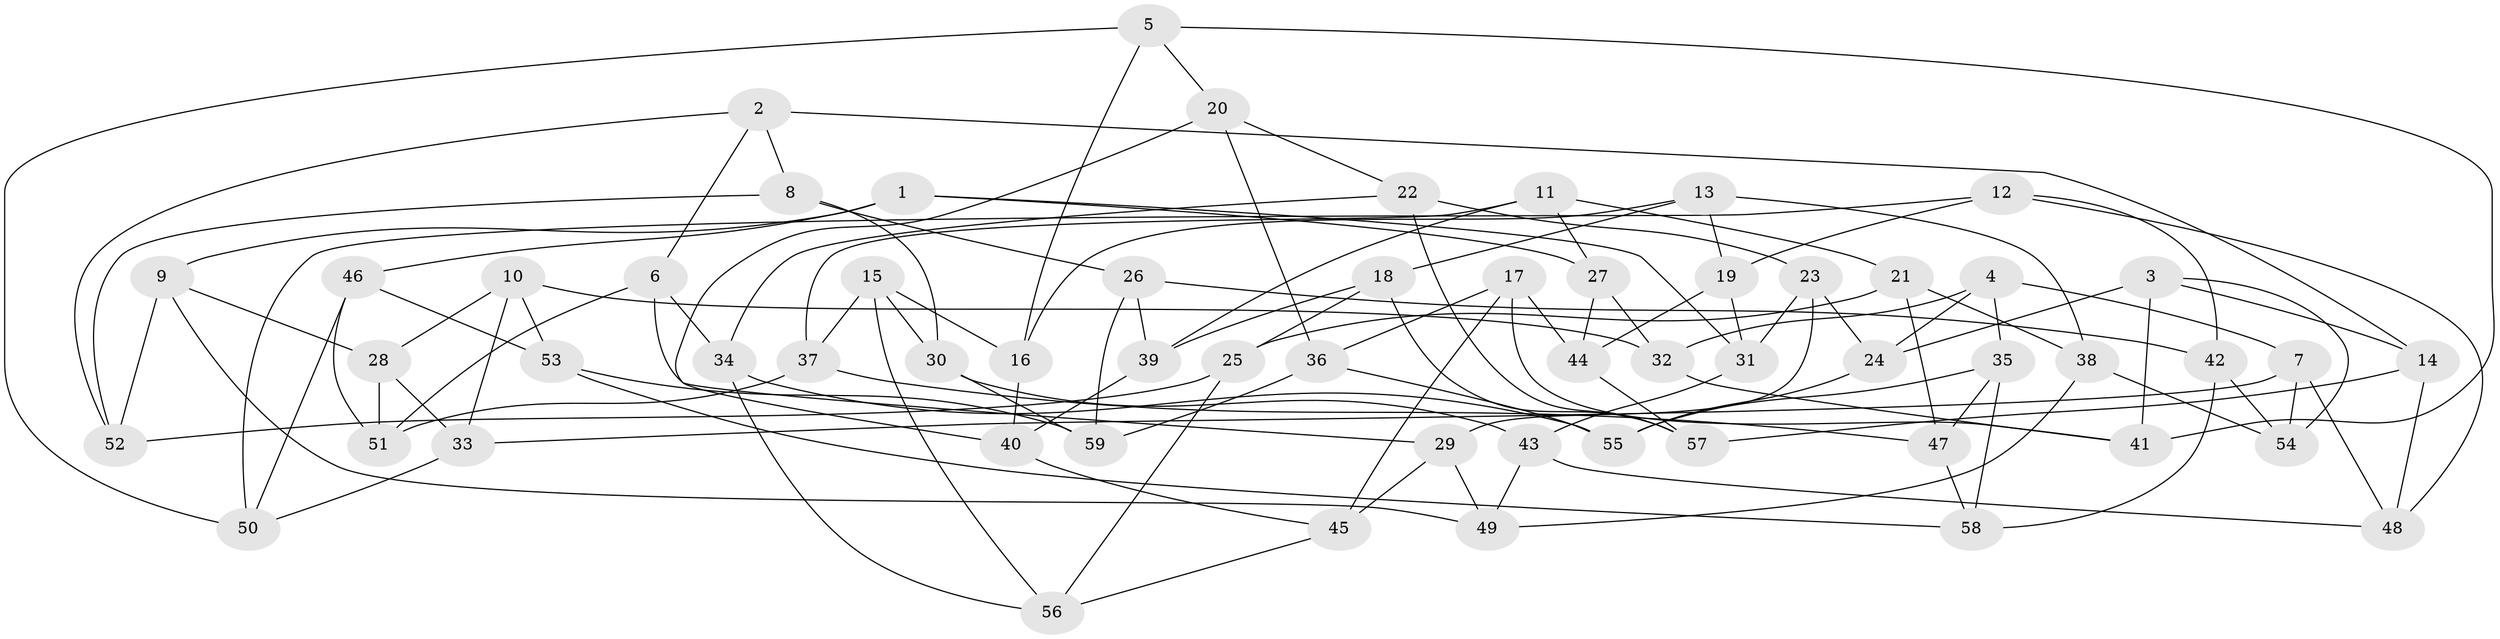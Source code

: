 // Generated by graph-tools (version 1.1) at 2025/26/03/09/25 03:26:52]
// undirected, 59 vertices, 118 edges
graph export_dot {
graph [start="1"]
  node [color=gray90,style=filled];
  1;
  2;
  3;
  4;
  5;
  6;
  7;
  8;
  9;
  10;
  11;
  12;
  13;
  14;
  15;
  16;
  17;
  18;
  19;
  20;
  21;
  22;
  23;
  24;
  25;
  26;
  27;
  28;
  29;
  30;
  31;
  32;
  33;
  34;
  35;
  36;
  37;
  38;
  39;
  40;
  41;
  42;
  43;
  44;
  45;
  46;
  47;
  48;
  49;
  50;
  51;
  52;
  53;
  54;
  55;
  56;
  57;
  58;
  59;
  1 -- 46;
  1 -- 31;
  1 -- 27;
  1 -- 9;
  2 -- 8;
  2 -- 52;
  2 -- 14;
  2 -- 6;
  3 -- 54;
  3 -- 14;
  3 -- 24;
  3 -- 41;
  4 -- 24;
  4 -- 35;
  4 -- 32;
  4 -- 7;
  5 -- 50;
  5 -- 41;
  5 -- 20;
  5 -- 16;
  6 -- 51;
  6 -- 34;
  6 -- 29;
  7 -- 48;
  7 -- 33;
  7 -- 54;
  8 -- 52;
  8 -- 30;
  8 -- 26;
  9 -- 28;
  9 -- 49;
  9 -- 52;
  10 -- 33;
  10 -- 28;
  10 -- 53;
  10 -- 32;
  11 -- 39;
  11 -- 21;
  11 -- 27;
  11 -- 37;
  12 -- 48;
  12 -- 50;
  12 -- 19;
  12 -- 42;
  13 -- 19;
  13 -- 38;
  13 -- 16;
  13 -- 18;
  14 -- 57;
  14 -- 48;
  15 -- 16;
  15 -- 56;
  15 -- 30;
  15 -- 37;
  16 -- 40;
  17 -- 44;
  17 -- 41;
  17 -- 36;
  17 -- 45;
  18 -- 57;
  18 -- 39;
  18 -- 25;
  19 -- 31;
  19 -- 44;
  20 -- 22;
  20 -- 40;
  20 -- 36;
  21 -- 47;
  21 -- 25;
  21 -- 38;
  22 -- 57;
  22 -- 23;
  22 -- 34;
  23 -- 29;
  23 -- 31;
  23 -- 24;
  24 -- 55;
  25 -- 56;
  25 -- 52;
  26 -- 42;
  26 -- 59;
  26 -- 39;
  27 -- 44;
  27 -- 32;
  28 -- 51;
  28 -- 33;
  29 -- 45;
  29 -- 49;
  30 -- 59;
  30 -- 43;
  31 -- 43;
  32 -- 41;
  33 -- 50;
  34 -- 56;
  34 -- 55;
  35 -- 58;
  35 -- 55;
  35 -- 47;
  36 -- 55;
  36 -- 59;
  37 -- 51;
  37 -- 47;
  38 -- 54;
  38 -- 49;
  39 -- 40;
  40 -- 45;
  42 -- 54;
  42 -- 58;
  43 -- 48;
  43 -- 49;
  44 -- 57;
  45 -- 56;
  46 -- 50;
  46 -- 51;
  46 -- 53;
  47 -- 58;
  53 -- 58;
  53 -- 59;
}
